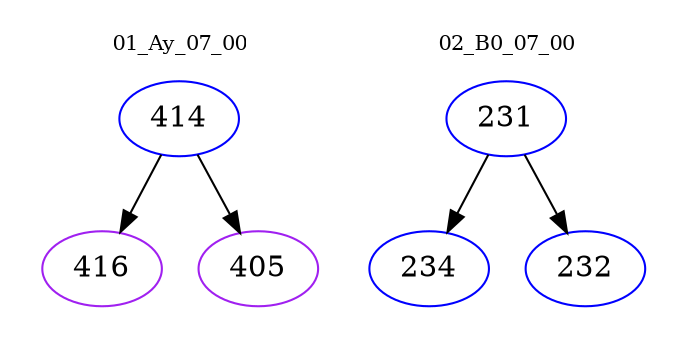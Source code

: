 digraph{
subgraph cluster_0 {
color = white
label = "01_Ay_07_00";
fontsize=10;
T0_414 [label="414", color="blue"]
T0_414 -> T0_416 [color="black"]
T0_416 [label="416", color="purple"]
T0_414 -> T0_405 [color="black"]
T0_405 [label="405", color="purple"]
}
subgraph cluster_1 {
color = white
label = "02_B0_07_00";
fontsize=10;
T1_231 [label="231", color="blue"]
T1_231 -> T1_234 [color="black"]
T1_234 [label="234", color="blue"]
T1_231 -> T1_232 [color="black"]
T1_232 [label="232", color="blue"]
}
}
